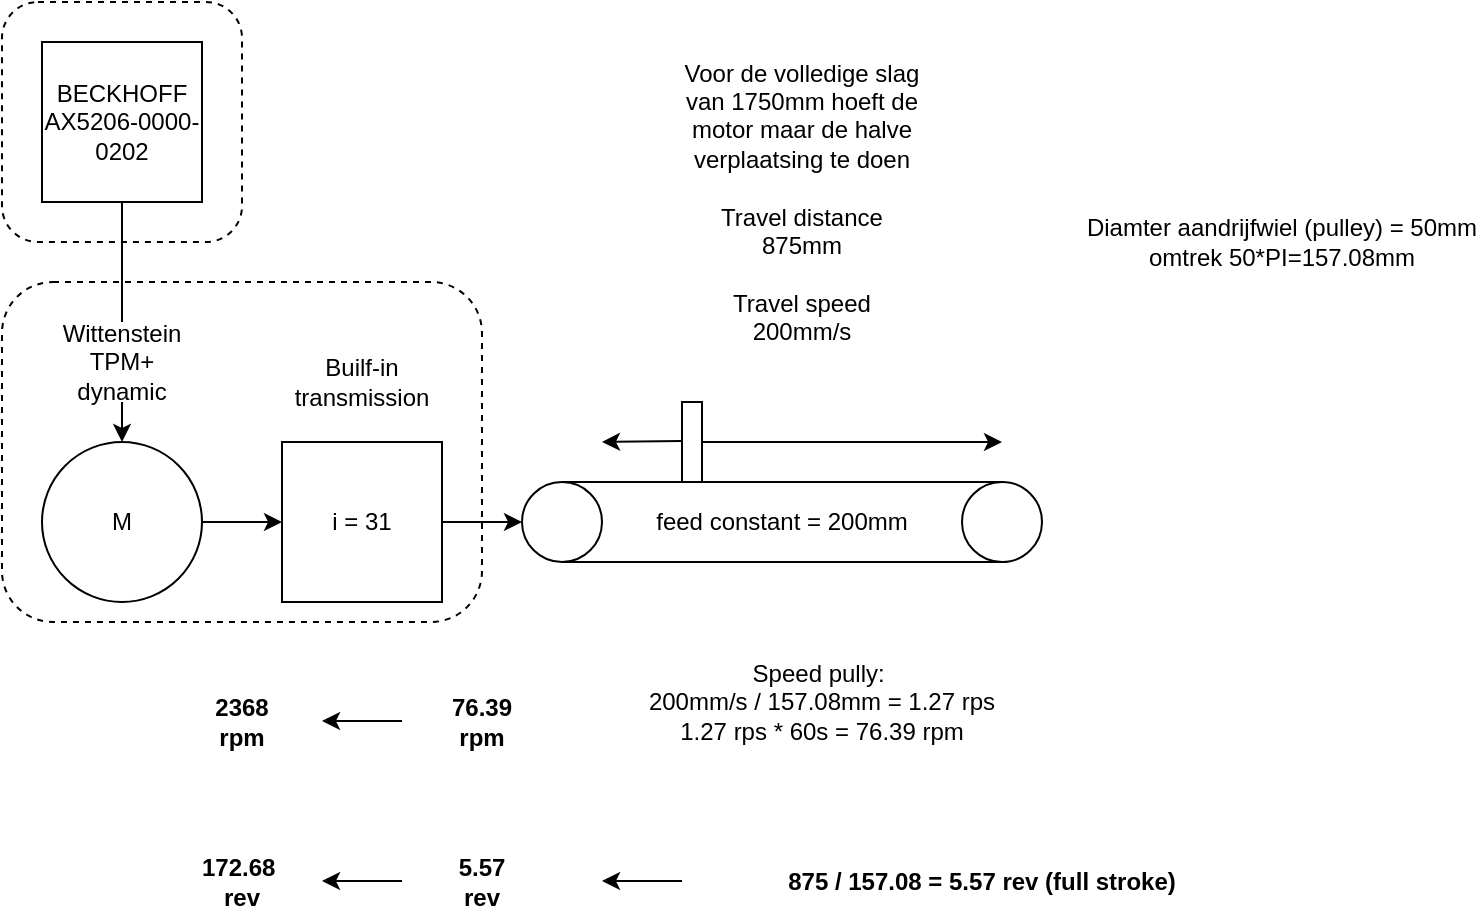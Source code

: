 <mxfile version="24.7.17">
  <diagram name="Page-1" id="a-vqMKsfqLVEcHRjrvc6">
    <mxGraphModel dx="1434" dy="844" grid="1" gridSize="10" guides="1" tooltips="1" connect="1" arrows="1" fold="1" page="1" pageScale="1" pageWidth="850" pageHeight="1100" math="0" shadow="0">
      <root>
        <mxCell id="0" />
        <mxCell id="1" parent="0" />
        <mxCell id="RNNwJx5j2ftt1lKAi-Dt-98" value="" style="rounded=1;whiteSpace=wrap;html=1;dashed=1;fillColor=none;" parent="1" vertex="1">
          <mxGeometry x="60" y="200" width="240" height="170" as="geometry" />
        </mxCell>
        <mxCell id="RNNwJx5j2ftt1lKAi-Dt-71" value="i = 31" style="whiteSpace=wrap;html=1;aspect=fixed;" parent="1" vertex="1">
          <mxGeometry x="200" y="280" width="80" height="80" as="geometry" />
        </mxCell>
        <mxCell id="RNNwJx5j2ftt1lKAi-Dt-73" value="M" style="ellipse;whiteSpace=wrap;html=1;aspect=fixed;" parent="1" vertex="1">
          <mxGeometry x="80" y="280" width="80" height="80" as="geometry" />
        </mxCell>
        <mxCell id="RNNwJx5j2ftt1lKAi-Dt-74" value="" style="endArrow=classic;html=1;rounded=0;exitX=1;exitY=0.5;exitDx=0;exitDy=0;entryX=0;entryY=0.5;entryDx=0;entryDy=0;" parent="1" source="RNNwJx5j2ftt1lKAi-Dt-73" target="RNNwJx5j2ftt1lKAi-Dt-71" edge="1">
          <mxGeometry width="50" height="50" relative="1" as="geometry">
            <mxPoint x="320" y="260" as="sourcePoint" />
            <mxPoint x="370" y="210" as="targetPoint" />
          </mxGeometry>
        </mxCell>
        <mxCell id="RNNwJx5j2ftt1lKAi-Dt-75" value="" style="endArrow=classic;html=1;rounded=0;exitX=1;exitY=0.5;exitDx=0;exitDy=0;entryX=0;entryY=0.5;entryDx=0;entryDy=0;" parent="1" source="RNNwJx5j2ftt1lKAi-Dt-71" edge="1">
          <mxGeometry width="50" height="50" relative="1" as="geometry">
            <mxPoint x="170" y="330" as="sourcePoint" />
            <mxPoint x="320" y="320" as="targetPoint" />
          </mxGeometry>
        </mxCell>
        <mxCell id="RNNwJx5j2ftt1lKAi-Dt-76" value="&lt;div&gt;Builf-in transmission&lt;/div&gt;" style="text;html=1;align=center;verticalAlign=middle;whiteSpace=wrap;rounded=0;" parent="1" vertex="1">
          <mxGeometry x="200" y="220" width="80" height="60" as="geometry" />
        </mxCell>
        <mxCell id="RNNwJx5j2ftt1lKAi-Dt-91" value="&lt;div&gt;&lt;b&gt;76.39 rpm&lt;/b&gt;&lt;/div&gt;" style="text;html=1;align=center;verticalAlign=middle;whiteSpace=wrap;rounded=0;fontColor=#000000;" parent="1" vertex="1">
          <mxGeometry x="280" y="400" width="40" height="40" as="geometry" />
        </mxCell>
        <mxCell id="RNNwJx5j2ftt1lKAi-Dt-92" value="&lt;div&gt;&lt;b&gt;2368 rpm&lt;/b&gt;&lt;/div&gt;" style="text;html=1;align=center;verticalAlign=middle;whiteSpace=wrap;rounded=0;fontColor=#000000;" parent="1" vertex="1">
          <mxGeometry x="160" y="400" width="40" height="40" as="geometry" />
        </mxCell>
        <mxCell id="RNNwJx5j2ftt1lKAi-Dt-93" value="" style="endArrow=classic;html=1;rounded=0;" parent="1" edge="1">
          <mxGeometry width="50" height="50" relative="1" as="geometry">
            <mxPoint x="400" y="279.5" as="sourcePoint" />
            <mxPoint x="360" y="280" as="targetPoint" />
          </mxGeometry>
        </mxCell>
        <mxCell id="RNNwJx5j2ftt1lKAi-Dt-94" value="" style="endArrow=classic;html=1;rounded=0;" parent="1" edge="1">
          <mxGeometry width="50" height="50" relative="1" as="geometry">
            <mxPoint x="260" y="419.5" as="sourcePoint" />
            <mxPoint x="220" y="419.5" as="targetPoint" />
          </mxGeometry>
        </mxCell>
        <mxCell id="RNNwJx5j2ftt1lKAi-Dt-99" value="" style="ellipse;whiteSpace=wrap;html=1;aspect=fixed;" parent="1" vertex="1">
          <mxGeometry x="320" y="300" width="40" height="40" as="geometry" />
        </mxCell>
        <mxCell id="RNNwJx5j2ftt1lKAi-Dt-100" value="" style="ellipse;whiteSpace=wrap;html=1;aspect=fixed;" parent="1" vertex="1">
          <mxGeometry x="540" y="300" width="40" height="40" as="geometry" />
        </mxCell>
        <mxCell id="RNNwJx5j2ftt1lKAi-Dt-101" value="" style="endArrow=none;html=1;rounded=0;exitX=0.5;exitY=0;exitDx=0;exitDy=0;entryX=0.5;entryY=0;entryDx=0;entryDy=0;" parent="1" source="RNNwJx5j2ftt1lKAi-Dt-99" target="RNNwJx5j2ftt1lKAi-Dt-100" edge="1">
          <mxGeometry width="50" height="50" relative="1" as="geometry">
            <mxPoint x="400" y="260" as="sourcePoint" />
            <mxPoint x="450" y="210" as="targetPoint" />
          </mxGeometry>
        </mxCell>
        <mxCell id="RNNwJx5j2ftt1lKAi-Dt-102" value="" style="endArrow=none;html=1;rounded=0;exitX=0.5;exitY=1;exitDx=0;exitDy=0;entryX=0.5;entryY=1;entryDx=0;entryDy=0;" parent="1" source="RNNwJx5j2ftt1lKAi-Dt-99" target="RNNwJx5j2ftt1lKAi-Dt-100" edge="1">
          <mxGeometry width="50" height="50" relative="1" as="geometry">
            <mxPoint x="350" y="310" as="sourcePoint" />
            <mxPoint x="570" y="310" as="targetPoint" />
          </mxGeometry>
        </mxCell>
        <mxCell id="RNNwJx5j2ftt1lKAi-Dt-103" value="" style="rounded=0;whiteSpace=wrap;html=1;" parent="1" vertex="1">
          <mxGeometry x="400" y="260" width="10" height="40" as="geometry" />
        </mxCell>
        <mxCell id="RNNwJx5j2ftt1lKAi-Dt-104" value="" style="endArrow=classic;html=1;rounded=0;exitX=1;exitY=0.5;exitDx=0;exitDy=0;" parent="1" source="RNNwJx5j2ftt1lKAi-Dt-103" edge="1">
          <mxGeometry width="50" height="50" relative="1" as="geometry">
            <mxPoint x="410" y="289.5" as="sourcePoint" />
            <mxPoint x="560" y="280" as="targetPoint" />
          </mxGeometry>
        </mxCell>
        <mxCell id="_icnxme9yWvz6Rh2GXl3-1" value="&lt;div style=&quot;&quot;&gt;&lt;br&gt;&lt;/div&gt;" style="rounded=1;whiteSpace=wrap;html=1;dashed=1;fillColor=none;align=center;" parent="1" vertex="1">
          <mxGeometry x="60" y="60" width="120" height="120" as="geometry" />
        </mxCell>
        <mxCell id="_icnxme9yWvz6Rh2GXl3-2" value="&lt;div&gt;BECKHOFF&lt;/div&gt;AX5206-0000-0202&lt;div&gt;&lt;/div&gt;" style="whiteSpace=wrap;html=1;aspect=fixed;" parent="1" vertex="1">
          <mxGeometry x="80" y="80" width="80" height="80" as="geometry" />
        </mxCell>
        <mxCell id="_icnxme9yWvz6Rh2GXl3-4" value="" style="endArrow=classic;html=1;rounded=0;exitX=0.5;exitY=1;exitDx=0;exitDy=0;entryX=0.5;entryY=0;entryDx=0;entryDy=0;" parent="1" source="_icnxme9yWvz6Rh2GXl3-2" target="RNNwJx5j2ftt1lKAi-Dt-73" edge="1">
          <mxGeometry width="50" height="50" relative="1" as="geometry">
            <mxPoint x="290" y="30" as="sourcePoint" />
            <mxPoint x="310" y="160" as="targetPoint" />
          </mxGeometry>
        </mxCell>
        <mxCell id="RNNwJx5j2ftt1lKAi-Dt-78" value="Wittenstein&lt;br&gt;TPM+ dynamic" style="text;html=1;align=center;verticalAlign=middle;whiteSpace=wrap;rounded=0;fillColor=default;" parent="1" vertex="1">
          <mxGeometry x="80" y="220" width="80" height="40" as="geometry" />
        </mxCell>
        <mxCell id="_icnxme9yWvz6Rh2GXl3-5" value="&lt;div&gt;Voor de volledige slag van 1750mm hoeft de motor maar de halve verplaatsing te doen&lt;/div&gt;&lt;div&gt;&lt;br&gt;&lt;/div&gt;&lt;div&gt;Travel distance 875mm&lt;/div&gt;&lt;div&gt;&lt;br&gt;&lt;/div&gt;&lt;div&gt;Travel speed 200mm/s&lt;/div&gt;" style="text;html=1;align=center;verticalAlign=middle;whiteSpace=wrap;rounded=0;" parent="1" vertex="1">
          <mxGeometry x="400" y="80" width="120" height="160" as="geometry" />
        </mxCell>
        <mxCell id="_icnxme9yWvz6Rh2GXl3-7" value="feed constant = 200mm" style="text;html=1;align=center;verticalAlign=middle;whiteSpace=wrap;rounded=0;" parent="1" vertex="1">
          <mxGeometry x="370" y="310" width="160" height="20" as="geometry" />
        </mxCell>
        <mxCell id="_icnxme9yWvz6Rh2GXl3-8" value="&lt;div&gt;Speed pully:&amp;nbsp;&lt;/div&gt;&lt;div&gt;200mm/s / 157.08mm = 1.27 rps&lt;/div&gt;&lt;div&gt;1.27 rps&lt;span style=&quot;background-color: initial;&quot;&gt;&amp;nbsp;* 60s = 76.39&lt;/span&gt;&lt;span style=&quot;background-color: initial;&quot;&gt;&amp;nbsp;rpm&lt;/span&gt;&lt;/div&gt;" style="text;html=1;align=center;verticalAlign=middle;whiteSpace=wrap;rounded=0;" parent="1" vertex="1">
          <mxGeometry x="370" y="350" width="200" height="120" as="geometry" />
        </mxCell>
        <mxCell id="mM0M8OwuE9rqG6_ULJrm-1" value="&lt;div&gt;&lt;b&gt;5.57 rev&lt;/b&gt;&lt;/div&gt;" style="text;html=1;align=center;verticalAlign=middle;whiteSpace=wrap;rounded=0;fontColor=#000000;" vertex="1" parent="1">
          <mxGeometry x="280" y="480" width="40" height="40" as="geometry" />
        </mxCell>
        <mxCell id="mM0M8OwuE9rqG6_ULJrm-2" value="&lt;div&gt;&lt;b&gt;172.68&amp;nbsp; rev&lt;/b&gt;&lt;/div&gt;" style="text;html=1;align=center;verticalAlign=middle;whiteSpace=wrap;rounded=0;fontColor=#000000;" vertex="1" parent="1">
          <mxGeometry x="160" y="480" width="40" height="40" as="geometry" />
        </mxCell>
        <mxCell id="mM0M8OwuE9rqG6_ULJrm-3" value="" style="endArrow=classic;html=1;rounded=0;" edge="1" parent="1">
          <mxGeometry width="50" height="50" relative="1" as="geometry">
            <mxPoint x="260" y="499.5" as="sourcePoint" />
            <mxPoint x="220" y="499.5" as="targetPoint" />
          </mxGeometry>
        </mxCell>
        <mxCell id="mM0M8OwuE9rqG6_ULJrm-4" value="&lt;div&gt;&lt;b&gt;875 / 157.08 = 5.57 rev (full stroke)&lt;/b&gt;&lt;/div&gt;" style="text;html=1;align=center;verticalAlign=middle;whiteSpace=wrap;rounded=0;fontColor=#000000;" vertex="1" parent="1">
          <mxGeometry x="420" y="480" width="260" height="40" as="geometry" />
        </mxCell>
        <mxCell id="mM0M8OwuE9rqG6_ULJrm-5" value="" style="endArrow=classic;html=1;rounded=0;" edge="1" parent="1">
          <mxGeometry width="50" height="50" relative="1" as="geometry">
            <mxPoint x="400" y="499.5" as="sourcePoint" />
            <mxPoint x="360" y="499.5" as="targetPoint" />
          </mxGeometry>
        </mxCell>
        <mxCell id="mM0M8OwuE9rqG6_ULJrm-10" value="Diamter aandrijfwiel (pulley) = 50mm&lt;br&gt;omtrek 50*PI=157.08mm" style="text;html=1;align=center;verticalAlign=middle;whiteSpace=wrap;rounded=0;" vertex="1" parent="1">
          <mxGeometry x="600" y="120" width="200" height="120" as="geometry" />
        </mxCell>
      </root>
    </mxGraphModel>
  </diagram>
</mxfile>
